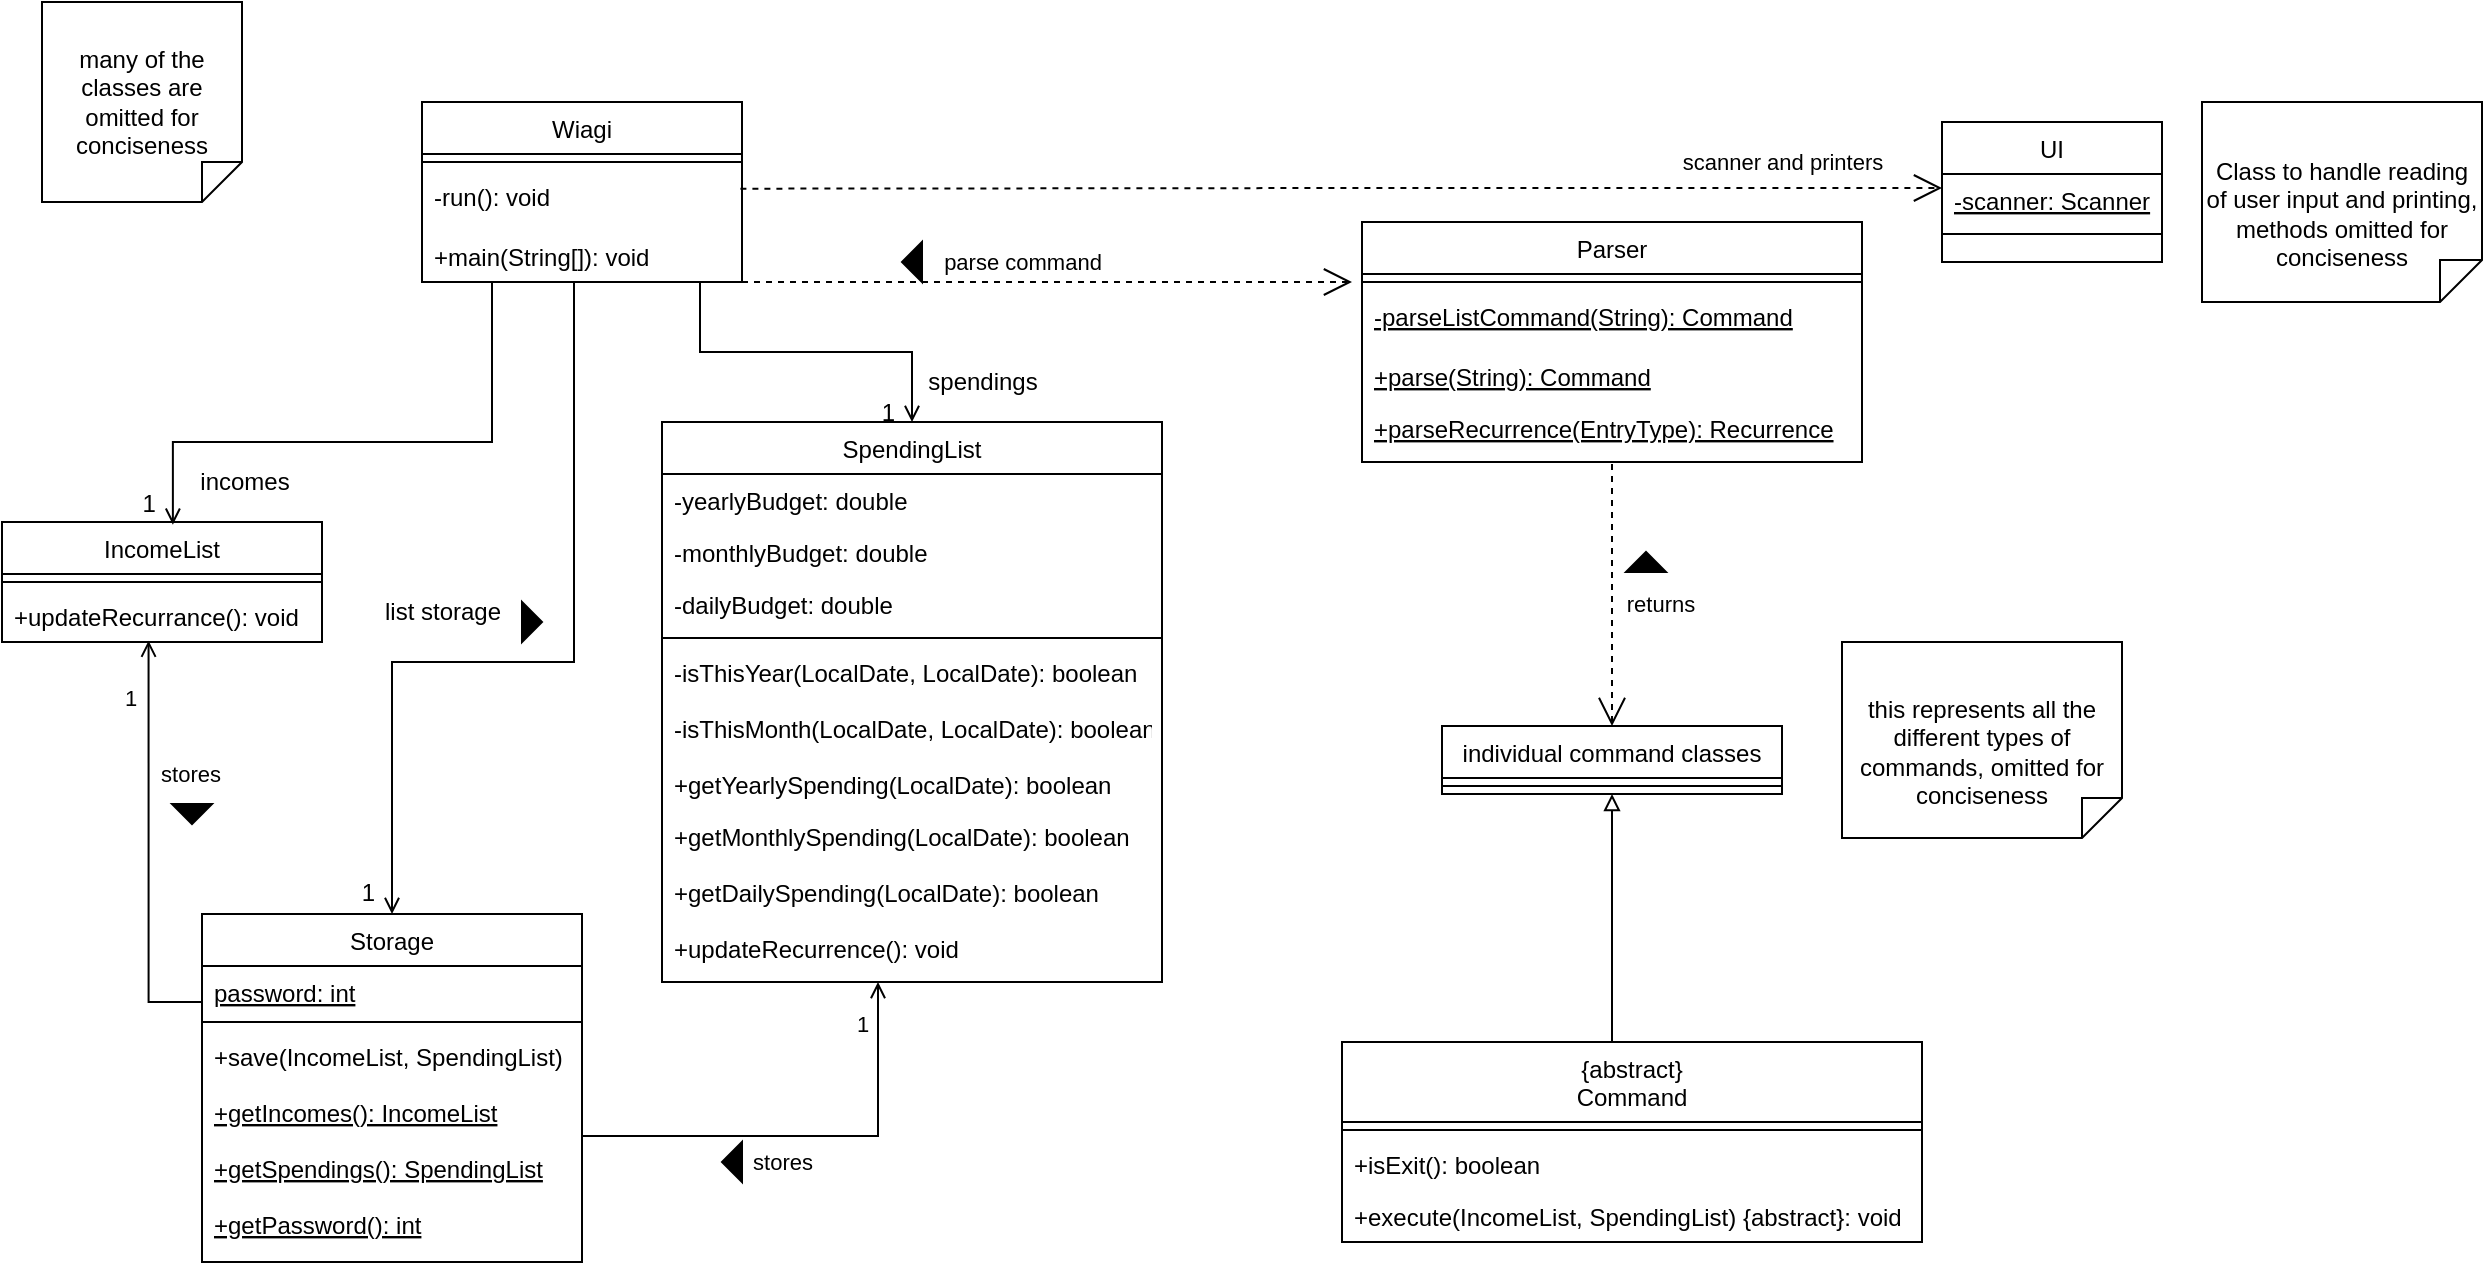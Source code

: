 <mxfile version="24.8.3">
  <diagram id="C5RBs43oDa-KdzZeNtuy" name="Page-1">
    <mxGraphModel dx="934" dy="682" grid="1" gridSize="10" guides="1" tooltips="1" connect="1" arrows="1" fold="1" page="1" pageScale="1" pageWidth="827" pageHeight="1169" math="0" shadow="0">
      <root>
        <mxCell id="WIyWlLk6GJQsqaUBKTNV-0" />
        <mxCell id="WIyWlLk6GJQsqaUBKTNV-1" parent="WIyWlLk6GJQsqaUBKTNV-0" />
        <mxCell id="zkfFHV4jXpPFQw0GAbJ--0" value="Wiagi" style="swimlane;fontStyle=0;align=center;verticalAlign=top;childLayout=stackLayout;horizontal=1;startSize=26;horizontalStack=0;resizeParent=1;resizeLast=0;collapsible=1;marginBottom=0;rounded=0;shadow=0;strokeWidth=1;" parent="WIyWlLk6GJQsqaUBKTNV-1" vertex="1">
          <mxGeometry x="220" y="80" width="160" height="90" as="geometry">
            <mxRectangle x="230" y="140" width="160" height="26" as="alternateBounds" />
          </mxGeometry>
        </mxCell>
        <mxCell id="zkfFHV4jXpPFQw0GAbJ--4" value="" style="line;html=1;strokeWidth=1;align=left;verticalAlign=middle;spacingTop=-1;spacingLeft=3;spacingRight=3;rotatable=0;labelPosition=right;points=[];portConstraint=eastwest;" parent="zkfFHV4jXpPFQw0GAbJ--0" vertex="1">
          <mxGeometry y="26" width="160" height="8" as="geometry" />
        </mxCell>
        <mxCell id="FbUPuorxbrIiWv-NIlxl-0" value="-run(): void" style="text;align=left;verticalAlign=top;spacingLeft=4;spacingRight=4;overflow=hidden;rotatable=0;points=[[0,0.5],[1,0.5]];portConstraint=eastwest;" parent="zkfFHV4jXpPFQw0GAbJ--0" vertex="1">
          <mxGeometry y="34" width="160" height="30" as="geometry" />
        </mxCell>
        <mxCell id="zkfFHV4jXpPFQw0GAbJ--5" value="+main(String[]): void" style="text;align=left;verticalAlign=top;spacingLeft=4;spacingRight=4;overflow=hidden;rotatable=0;points=[[0,0.5],[1,0.5]];portConstraint=eastwest;" parent="zkfFHV4jXpPFQw0GAbJ--0" vertex="1">
          <mxGeometry y="64" width="160" height="26" as="geometry" />
        </mxCell>
        <mxCell id="zkfFHV4jXpPFQw0GAbJ--6" value="IncomeList" style="swimlane;fontStyle=0;align=center;verticalAlign=top;childLayout=stackLayout;horizontal=1;startSize=26;horizontalStack=0;resizeParent=1;resizeLast=0;collapsible=1;marginBottom=0;rounded=0;shadow=0;strokeWidth=1;" parent="WIyWlLk6GJQsqaUBKTNV-1" vertex="1">
          <mxGeometry x="10" y="290" width="160" height="60" as="geometry">
            <mxRectangle x="130" y="380" width="160" height="26" as="alternateBounds" />
          </mxGeometry>
        </mxCell>
        <mxCell id="zkfFHV4jXpPFQw0GAbJ--9" value="" style="line;html=1;strokeWidth=1;align=left;verticalAlign=middle;spacingTop=-1;spacingLeft=3;spacingRight=3;rotatable=0;labelPosition=right;points=[];portConstraint=eastwest;" parent="zkfFHV4jXpPFQw0GAbJ--6" vertex="1">
          <mxGeometry y="26" width="160" height="8" as="geometry" />
        </mxCell>
        <mxCell id="zkfFHV4jXpPFQw0GAbJ--11" value="+updateRecurrance(): void" style="text;align=left;verticalAlign=top;spacingLeft=4;spacingRight=4;overflow=hidden;rotatable=0;points=[[0,0.5],[1,0.5]];portConstraint=eastwest;" parent="zkfFHV4jXpPFQw0GAbJ--6" vertex="1">
          <mxGeometry y="34" width="160" height="26" as="geometry" />
        </mxCell>
        <mxCell id="zkfFHV4jXpPFQw0GAbJ--13" value="Storage" style="swimlane;fontStyle=0;align=center;verticalAlign=top;childLayout=stackLayout;horizontal=1;startSize=26;horizontalStack=0;resizeParent=1;resizeLast=0;collapsible=1;marginBottom=0;rounded=0;shadow=0;strokeWidth=1;" parent="WIyWlLk6GJQsqaUBKTNV-1" vertex="1">
          <mxGeometry x="110" y="486" width="190" height="174" as="geometry">
            <mxRectangle x="340" y="380" width="170" height="26" as="alternateBounds" />
          </mxGeometry>
        </mxCell>
        <mxCell id="FbUPuorxbrIiWv-NIlxl-13" value="password: int" style="text;align=left;verticalAlign=top;spacingLeft=4;spacingRight=4;overflow=hidden;rotatable=0;points=[[0,0.5],[1,0.5]];portConstraint=eastwest;fontStyle=4" parent="zkfFHV4jXpPFQw0GAbJ--13" vertex="1">
          <mxGeometry y="26" width="190" height="24" as="geometry" />
        </mxCell>
        <mxCell id="zkfFHV4jXpPFQw0GAbJ--15" value="" style="line;html=1;strokeWidth=1;align=left;verticalAlign=middle;spacingTop=-1;spacingLeft=3;spacingRight=3;rotatable=0;labelPosition=right;points=[];portConstraint=eastwest;" parent="zkfFHV4jXpPFQw0GAbJ--13" vertex="1">
          <mxGeometry y="50" width="190" height="8" as="geometry" />
        </mxCell>
        <mxCell id="FbUPuorxbrIiWv-NIlxl-27" value="+save(IncomeList, SpendingList)" style="text;align=left;verticalAlign=top;spacingLeft=4;spacingRight=4;overflow=hidden;rotatable=0;points=[[0,0.5],[1,0.5]];portConstraint=eastwest;" parent="zkfFHV4jXpPFQw0GAbJ--13" vertex="1">
          <mxGeometry y="58" width="190" height="28" as="geometry" />
        </mxCell>
        <mxCell id="FbUPuorxbrIiWv-NIlxl-38" value="+getIncomes(): IncomeList" style="text;align=left;verticalAlign=top;spacingLeft=4;spacingRight=4;overflow=hidden;rotatable=0;points=[[0,0.5],[1,0.5]];portConstraint=eastwest;fontStyle=4" parent="zkfFHV4jXpPFQw0GAbJ--13" vertex="1">
          <mxGeometry y="86" width="190" height="28" as="geometry" />
        </mxCell>
        <mxCell id="FbUPuorxbrIiWv-NIlxl-39" value="+getSpendings(): SpendingList" style="text;align=left;verticalAlign=top;spacingLeft=4;spacingRight=4;overflow=hidden;rotatable=0;points=[[0,0.5],[1,0.5]];portConstraint=eastwest;fontStyle=4" parent="zkfFHV4jXpPFQw0GAbJ--13" vertex="1">
          <mxGeometry y="114" width="190" height="28" as="geometry" />
        </mxCell>
        <mxCell id="FbUPuorxbrIiWv-NIlxl-40" value="+getPassword(): int" style="text;align=left;verticalAlign=top;spacingLeft=4;spacingRight=4;overflow=hidden;rotatable=0;points=[[0,0.5],[1,0.5]];portConstraint=eastwest;fontStyle=4" parent="zkfFHV4jXpPFQw0GAbJ--13" vertex="1">
          <mxGeometry y="142" width="190" height="28" as="geometry" />
        </mxCell>
        <mxCell id="zkfFHV4jXpPFQw0GAbJ--17" value="SpendingList" style="swimlane;fontStyle=0;align=center;verticalAlign=top;childLayout=stackLayout;horizontal=1;startSize=26;horizontalStack=0;resizeParent=1;resizeLast=0;collapsible=1;marginBottom=0;rounded=0;shadow=0;strokeWidth=1;" parent="WIyWlLk6GJQsqaUBKTNV-1" vertex="1">
          <mxGeometry x="340" y="240" width="250" height="280" as="geometry">
            <mxRectangle x="550" y="140" width="160" height="26" as="alternateBounds" />
          </mxGeometry>
        </mxCell>
        <mxCell id="FbUPuorxbrIiWv-NIlxl-28" value="-yearlyBudget: double" style="text;align=left;verticalAlign=top;spacingLeft=4;spacingRight=4;overflow=hidden;rotatable=0;points=[[0,0.5],[1,0.5]];portConstraint=eastwest;rounded=0;shadow=0;html=0;fontStyle=0" parent="zkfFHV4jXpPFQw0GAbJ--17" vertex="1">
          <mxGeometry y="26" width="250" height="26" as="geometry" />
        </mxCell>
        <mxCell id="zkfFHV4jXpPFQw0GAbJ--22" value="-monthlyBudget: double" style="text;align=left;verticalAlign=top;spacingLeft=4;spacingRight=4;overflow=hidden;rotatable=0;points=[[0,0.5],[1,0.5]];portConstraint=eastwest;rounded=0;shadow=0;html=0;fontStyle=0" parent="zkfFHV4jXpPFQw0GAbJ--17" vertex="1">
          <mxGeometry y="52" width="250" height="26" as="geometry" />
        </mxCell>
        <mxCell id="zkfFHV4jXpPFQw0GAbJ--20" value="-dailyBudget: double" style="text;align=left;verticalAlign=top;spacingLeft=4;spacingRight=4;overflow=hidden;rotatable=0;points=[[0,0.5],[1,0.5]];portConstraint=eastwest;rounded=0;shadow=0;html=0;fontStyle=0" parent="zkfFHV4jXpPFQw0GAbJ--17" vertex="1">
          <mxGeometry y="78" width="250" height="26" as="geometry" />
        </mxCell>
        <mxCell id="zkfFHV4jXpPFQw0GAbJ--23" value="" style="line;html=1;strokeWidth=1;align=left;verticalAlign=middle;spacingTop=-1;spacingLeft=3;spacingRight=3;rotatable=0;labelPosition=right;points=[];portConstraint=eastwest;" parent="zkfFHV4jXpPFQw0GAbJ--17" vertex="1">
          <mxGeometry y="104" width="250" height="8" as="geometry" />
        </mxCell>
        <mxCell id="FbUPuorxbrIiWv-NIlxl-32" value="-isThisYear(LocalDate, LocalDate): boolean" style="text;align=left;verticalAlign=top;spacingLeft=4;spacingRight=4;overflow=hidden;rotatable=0;points=[[0,0.5],[1,0.5]];portConstraint=eastwest;" parent="zkfFHV4jXpPFQw0GAbJ--17" vertex="1">
          <mxGeometry y="112" width="250" height="28" as="geometry" />
        </mxCell>
        <mxCell id="FbUPuorxbrIiWv-NIlxl-33" value="-isThisMonth(LocalDate, LocalDate): boolean" style="text;align=left;verticalAlign=top;spacingLeft=4;spacingRight=4;overflow=hidden;rotatable=0;points=[[0,0.5],[1,0.5]];portConstraint=eastwest;" parent="zkfFHV4jXpPFQw0GAbJ--17" vertex="1">
          <mxGeometry y="140" width="250" height="28" as="geometry" />
        </mxCell>
        <mxCell id="zkfFHV4jXpPFQw0GAbJ--24" value="+getYearlySpending(LocalDate): boolean" style="text;align=left;verticalAlign=top;spacingLeft=4;spacingRight=4;overflow=hidden;rotatable=0;points=[[0,0.5],[1,0.5]];portConstraint=eastwest;" parent="zkfFHV4jXpPFQw0GAbJ--17" vertex="1">
          <mxGeometry y="168" width="250" height="26" as="geometry" />
        </mxCell>
        <mxCell id="FbUPuorxbrIiWv-NIlxl-30" value="+getMonthlySpending(LocalDate): boolean" style="text;align=left;verticalAlign=top;spacingLeft=4;spacingRight=4;overflow=hidden;rotatable=0;points=[[0,0.5],[1,0.5]];portConstraint=eastwest;" parent="zkfFHV4jXpPFQw0GAbJ--17" vertex="1">
          <mxGeometry y="194" width="250" height="28" as="geometry" />
        </mxCell>
        <mxCell id="FbUPuorxbrIiWv-NIlxl-31" value="+getDailySpending(LocalDate): boolean" style="text;align=left;verticalAlign=top;spacingLeft=4;spacingRight=4;overflow=hidden;rotatable=0;points=[[0,0.5],[1,0.5]];portConstraint=eastwest;" parent="zkfFHV4jXpPFQw0GAbJ--17" vertex="1">
          <mxGeometry y="222" width="250" height="28" as="geometry" />
        </mxCell>
        <mxCell id="zkfFHV4jXpPFQw0GAbJ--25" value="+updateRecurrence(): void&#xa;" style="text;align=left;verticalAlign=top;spacingLeft=4;spacingRight=4;overflow=hidden;rotatable=0;points=[[0,0.5],[1,0.5]];portConstraint=eastwest;" parent="zkfFHV4jXpPFQw0GAbJ--17" vertex="1">
          <mxGeometry y="250" width="250" height="28" as="geometry" />
        </mxCell>
        <mxCell id="zkfFHV4jXpPFQw0GAbJ--26" value="" style="endArrow=open;shadow=0;strokeWidth=1;rounded=0;curved=0;endFill=1;edgeStyle=elbowEdgeStyle;elbow=vertical;" parent="WIyWlLk6GJQsqaUBKTNV-1" target="zkfFHV4jXpPFQw0GAbJ--17" edge="1">
          <mxGeometry x="0.5" y="41" relative="1" as="geometry">
            <mxPoint x="359" y="170" as="sourcePoint" />
            <mxPoint x="540" y="192" as="targetPoint" />
            <mxPoint x="-40" y="32" as="offset" />
          </mxGeometry>
        </mxCell>
        <mxCell id="zkfFHV4jXpPFQw0GAbJ--27" value="" style="resizable=0;align=left;verticalAlign=bottom;labelBackgroundColor=none;fontSize=12;" parent="zkfFHV4jXpPFQw0GAbJ--26" connectable="0" vertex="1">
          <mxGeometry x="-1" relative="1" as="geometry">
            <mxPoint y="4" as="offset" />
          </mxGeometry>
        </mxCell>
        <mxCell id="zkfFHV4jXpPFQw0GAbJ--28" value="1" style="resizable=0;align=right;verticalAlign=bottom;labelBackgroundColor=none;fontSize=12;" parent="zkfFHV4jXpPFQw0GAbJ--26" connectable="0" vertex="1">
          <mxGeometry x="1" relative="1" as="geometry">
            <mxPoint x="-7" y="4" as="offset" />
          </mxGeometry>
        </mxCell>
        <mxCell id="zkfFHV4jXpPFQw0GAbJ--29" value="spendings" style="text;html=1;resizable=0;points=[];;align=center;verticalAlign=middle;labelBackgroundColor=none;rounded=0;shadow=0;strokeWidth=1;fontSize=12;" parent="zkfFHV4jXpPFQw0GAbJ--26" vertex="1" connectable="0">
          <mxGeometry x="0.5" y="49" relative="1" as="geometry">
            <mxPoint x="44" y="64" as="offset" />
          </mxGeometry>
        </mxCell>
        <mxCell id="FbUPuorxbrIiWv-NIlxl-2" value="" style="endArrow=open;shadow=0;strokeWidth=1;rounded=0;curved=0;endFill=1;edgeStyle=elbowEdgeStyle;elbow=vertical;entryX=0.534;entryY=0.023;entryDx=0;entryDy=0;entryPerimeter=0;" parent="WIyWlLk6GJQsqaUBKTNV-1" target="zkfFHV4jXpPFQw0GAbJ--6" edge="1">
          <mxGeometry x="0.5" y="41" relative="1" as="geometry">
            <mxPoint x="255" y="170" as="sourcePoint" />
            <mxPoint x="160" y="300" as="targetPoint" />
            <mxPoint x="-40" y="32" as="offset" />
            <Array as="points">
              <mxPoint x="170" y="250" />
            </Array>
          </mxGeometry>
        </mxCell>
        <mxCell id="FbUPuorxbrIiWv-NIlxl-3" value="" style="resizable=0;align=left;verticalAlign=bottom;labelBackgroundColor=none;fontSize=12;" parent="FbUPuorxbrIiWv-NIlxl-2" connectable="0" vertex="1">
          <mxGeometry x="-1" relative="1" as="geometry">
            <mxPoint y="4" as="offset" />
          </mxGeometry>
        </mxCell>
        <mxCell id="FbUPuorxbrIiWv-NIlxl-4" value="1" style="resizable=0;align=right;verticalAlign=bottom;labelBackgroundColor=none;fontSize=12;" parent="FbUPuorxbrIiWv-NIlxl-2" connectable="0" vertex="1">
          <mxGeometry x="1" relative="1" as="geometry">
            <mxPoint x="-7" y="-2" as="offset" />
          </mxGeometry>
        </mxCell>
        <mxCell id="FbUPuorxbrIiWv-NIlxl-5" value="incomes" style="text;html=1;resizable=0;points=[];;align=center;verticalAlign=middle;labelBackgroundColor=none;rounded=0;shadow=0;strokeWidth=1;fontSize=12;" parent="FbUPuorxbrIiWv-NIlxl-2" vertex="1" connectable="0">
          <mxGeometry x="0.5" y="49" relative="1" as="geometry">
            <mxPoint x="6" y="-29" as="offset" />
          </mxGeometry>
        </mxCell>
        <mxCell id="FbUPuorxbrIiWv-NIlxl-8" value="" style="endArrow=open;shadow=0;strokeWidth=1;rounded=0;curved=0;endFill=1;edgeStyle=elbowEdgeStyle;elbow=vertical;entryX=0.5;entryY=0;entryDx=0;entryDy=0;" parent="WIyWlLk6GJQsqaUBKTNV-1" target="zkfFHV4jXpPFQw0GAbJ--13" edge="1">
          <mxGeometry x="0.5" y="41" relative="1" as="geometry">
            <mxPoint x="296" y="170" as="sourcePoint" />
            <mxPoint x="247.5" y="288" as="targetPoint" />
            <mxPoint x="-40" y="32" as="offset" />
            <Array as="points">
              <mxPoint x="290" y="360" />
            </Array>
          </mxGeometry>
        </mxCell>
        <mxCell id="FbUPuorxbrIiWv-NIlxl-9" value="" style="resizable=0;align=left;verticalAlign=bottom;labelBackgroundColor=none;fontSize=12;" parent="FbUPuorxbrIiWv-NIlxl-8" connectable="0" vertex="1">
          <mxGeometry x="-1" relative="1" as="geometry">
            <mxPoint y="4" as="offset" />
          </mxGeometry>
        </mxCell>
        <mxCell id="FbUPuorxbrIiWv-NIlxl-10" value="1" style="resizable=0;align=right;verticalAlign=bottom;labelBackgroundColor=none;fontSize=12;" parent="FbUPuorxbrIiWv-NIlxl-8" connectable="0" vertex="1">
          <mxGeometry x="1" relative="1" as="geometry">
            <mxPoint x="-7" y="-2" as="offset" />
          </mxGeometry>
        </mxCell>
        <mxCell id="FbUPuorxbrIiWv-NIlxl-11" value="list storage" style="text;html=1;resizable=0;points=[];;align=center;verticalAlign=middle;labelBackgroundColor=none;rounded=0;shadow=0;strokeWidth=1;fontSize=12;" parent="FbUPuorxbrIiWv-NIlxl-8" vertex="1" connectable="0">
          <mxGeometry x="0.5" y="49" relative="1" as="geometry">
            <mxPoint x="-24" y="-50" as="offset" />
          </mxGeometry>
        </mxCell>
        <mxCell id="FbUPuorxbrIiWv-NIlxl-14" style="edgeStyle=orthogonalEdgeStyle;rounded=0;orthogonalLoop=1;jettySize=auto;html=1;entryX=0.458;entryY=0.974;entryDx=0;entryDy=0;entryPerimeter=0;endArrow=open;endFill=0;" parent="WIyWlLk6GJQsqaUBKTNV-1" source="FbUPuorxbrIiWv-NIlxl-13" target="zkfFHV4jXpPFQw0GAbJ--11" edge="1">
          <mxGeometry relative="1" as="geometry">
            <Array as="points">
              <mxPoint x="83" y="530" />
            </Array>
          </mxGeometry>
        </mxCell>
        <mxCell id="FbUPuorxbrIiWv-NIlxl-43" value="1" style="edgeLabel;html=1;align=center;verticalAlign=middle;resizable=0;points=[];" parent="FbUPuorxbrIiWv-NIlxl-14" vertex="1" connectable="0">
          <mxGeometry x="0.892" y="1" relative="1" as="geometry">
            <mxPoint x="-9" y="17" as="offset" />
          </mxGeometry>
        </mxCell>
        <mxCell id="FbUPuorxbrIiWv-NIlxl-44" value="stores" style="edgeLabel;html=1;align=center;verticalAlign=middle;resizable=0;points=[];" parent="FbUPuorxbrIiWv-NIlxl-14" vertex="1" connectable="0">
          <mxGeometry x="0.821" y="-3" relative="1" as="geometry">
            <mxPoint x="17" y="48" as="offset" />
          </mxGeometry>
        </mxCell>
        <mxCell id="FbUPuorxbrIiWv-NIlxl-16" value="" style="resizable=0;align=right;verticalAlign=bottom;labelBackgroundColor=none;fontSize=12;" parent="WIyWlLk6GJQsqaUBKTNV-1" connectable="0" vertex="1">
          <mxGeometry x="190" y="319.997" as="geometry">
            <mxPoint x="10" y="9" as="offset" />
          </mxGeometry>
        </mxCell>
        <mxCell id="FbUPuorxbrIiWv-NIlxl-18" value="" style="resizable=0;align=right;verticalAlign=bottom;labelBackgroundColor=none;fontSize=12;" parent="WIyWlLk6GJQsqaUBKTNV-1" connectable="0" vertex="1">
          <mxGeometry x="240" y="309.997" as="geometry">
            <mxPoint x="410" y="42" as="offset" />
          </mxGeometry>
        </mxCell>
        <mxCell id="FbUPuorxbrIiWv-NIlxl-17" style="edgeStyle=orthogonalEdgeStyle;rounded=0;orthogonalLoop=1;jettySize=auto;html=1;endArrow=open;endFill=0;" parent="WIyWlLk6GJQsqaUBKTNV-1" edge="1">
          <mxGeometry relative="1" as="geometry">
            <mxPoint x="448" y="520" as="targetPoint" />
            <Array as="points">
              <mxPoint x="448" y="597" />
            </Array>
            <mxPoint x="300" y="597" as="sourcePoint" />
          </mxGeometry>
        </mxCell>
        <mxCell id="FbUPuorxbrIiWv-NIlxl-41" value="stores" style="edgeLabel;html=1;align=center;verticalAlign=middle;resizable=0;points=[];" parent="FbUPuorxbrIiWv-NIlxl-17" vertex="1" connectable="0">
          <mxGeometry x="0.781" y="1" relative="1" as="geometry">
            <mxPoint x="-47" y="65" as="offset" />
          </mxGeometry>
        </mxCell>
        <mxCell id="FbUPuorxbrIiWv-NIlxl-42" value="1" style="edgeLabel;html=1;align=center;verticalAlign=middle;resizable=0;points=[];" parent="FbUPuorxbrIiWv-NIlxl-17" vertex="1" connectable="0">
          <mxGeometry x="0.82" y="2" relative="1" as="geometry">
            <mxPoint x="-6" as="offset" />
          </mxGeometry>
        </mxCell>
        <mxCell id="FbUPuorxbrIiWv-NIlxl-49" value="UI" style="swimlane;fontStyle=0;align=center;verticalAlign=top;childLayout=stackLayout;horizontal=1;startSize=26;horizontalStack=0;resizeParent=1;resizeLast=0;collapsible=1;marginBottom=0;rounded=0;shadow=0;strokeWidth=1;" parent="WIyWlLk6GJQsqaUBKTNV-1" vertex="1">
          <mxGeometry x="980" y="90" width="110" height="70" as="geometry">
            <mxRectangle x="980" y="90" width="160" height="26" as="alternateBounds" />
          </mxGeometry>
        </mxCell>
        <mxCell id="FbUPuorxbrIiWv-NIlxl-61" value="-scanner: Scanner" style="text;align=left;verticalAlign=top;spacingLeft=4;spacingRight=4;overflow=hidden;rotatable=0;points=[[0,0.5],[1,0.5]];portConstraint=eastwest;rounded=0;shadow=0;html=0;fontStyle=4" parent="FbUPuorxbrIiWv-NIlxl-49" vertex="1">
          <mxGeometry y="26" width="110" height="26" as="geometry" />
        </mxCell>
        <mxCell id="FbUPuorxbrIiWv-NIlxl-62" value="" style="line;html=1;strokeWidth=1;align=left;verticalAlign=middle;spacingTop=-1;spacingLeft=3;spacingRight=3;rotatable=0;labelPosition=right;points=[];portConstraint=eastwest;" parent="FbUPuorxbrIiWv-NIlxl-49" vertex="1">
          <mxGeometry y="52" width="110" height="8" as="geometry" />
        </mxCell>
        <mxCell id="FbUPuorxbrIiWv-NIlxl-57" value="scanner and printers" style="endArrow=open;endSize=12;dashed=1;html=1;rounded=0;exitX=0.995;exitY=0.359;exitDx=0;exitDy=0;exitPerimeter=0;entryX=0;entryY=0.5;entryDx=0;entryDy=0;" parent="WIyWlLk6GJQsqaUBKTNV-1" edge="1">
          <mxGeometry x="0.734" y="13" width="160" relative="1" as="geometry">
            <mxPoint x="379.2" y="123.334" as="sourcePoint" />
            <mxPoint x="980" y="123" as="targetPoint" />
            <Array as="points">
              <mxPoint x="700" y="123" />
            </Array>
            <mxPoint as="offset" />
          </mxGeometry>
        </mxCell>
        <mxCell id="FbUPuorxbrIiWv-NIlxl-66" value="Parser" style="swimlane;fontStyle=0;align=center;verticalAlign=top;childLayout=stackLayout;horizontal=1;startSize=26;horizontalStack=0;resizeParent=1;resizeLast=0;collapsible=1;marginBottom=0;rounded=0;shadow=0;strokeWidth=1;" parent="WIyWlLk6GJQsqaUBKTNV-1" vertex="1">
          <mxGeometry x="690" y="140" width="250" height="120" as="geometry">
            <mxRectangle x="230" y="140" width="160" height="26" as="alternateBounds" />
          </mxGeometry>
        </mxCell>
        <mxCell id="FbUPuorxbrIiWv-NIlxl-67" value="" style="line;html=1;strokeWidth=1;align=left;verticalAlign=middle;spacingTop=-1;spacingLeft=3;spacingRight=3;rotatable=0;labelPosition=right;points=[];portConstraint=eastwest;" parent="FbUPuorxbrIiWv-NIlxl-66" vertex="1">
          <mxGeometry y="26" width="250" height="8" as="geometry" />
        </mxCell>
        <mxCell id="FbUPuorxbrIiWv-NIlxl-70" value="-parseListCommand(String): Command" style="text;align=left;verticalAlign=top;spacingLeft=4;spacingRight=4;overflow=hidden;rotatable=0;points=[[0,0.5],[1,0.5]];portConstraint=eastwest;fontStyle=4" parent="FbUPuorxbrIiWv-NIlxl-66" vertex="1">
          <mxGeometry y="34" width="250" height="30" as="geometry" />
        </mxCell>
        <mxCell id="FbUPuorxbrIiWv-NIlxl-68" value="+parse(String): Command" style="text;align=left;verticalAlign=top;spacingLeft=4;spacingRight=4;overflow=hidden;rotatable=0;points=[[0,0.5],[1,0.5]];portConstraint=eastwest;fontStyle=4" parent="FbUPuorxbrIiWv-NIlxl-66" vertex="1">
          <mxGeometry y="64" width="250" height="26" as="geometry" />
        </mxCell>
        <mxCell id="FbUPuorxbrIiWv-NIlxl-93" value="+parseRecurrence(EntryType): Recurrence" style="text;align=left;verticalAlign=top;spacingLeft=4;spacingRight=4;overflow=hidden;rotatable=0;points=[[0,0.5],[1,0.5]];portConstraint=eastwest;fontStyle=4" parent="FbUPuorxbrIiWv-NIlxl-66" vertex="1">
          <mxGeometry y="90" width="250" height="30" as="geometry" />
        </mxCell>
        <mxCell id="FbUPuorxbrIiWv-NIlxl-87" value="parse command" style="endArrow=open;endSize=12;dashed=1;html=1;rounded=0;" parent="WIyWlLk6GJQsqaUBKTNV-1" edge="1">
          <mxGeometry x="-0.082" y="10" width="160" relative="1" as="geometry">
            <mxPoint x="380" y="170" as="sourcePoint" />
            <mxPoint x="685" y="170" as="targetPoint" />
            <Array as="points">
              <mxPoint x="600" y="170" />
            </Array>
            <mxPoint as="offset" />
          </mxGeometry>
        </mxCell>
        <mxCell id="FbUPuorxbrIiWv-NIlxl-106" style="edgeStyle=orthogonalEdgeStyle;rounded=0;orthogonalLoop=1;jettySize=auto;html=1;exitX=0.5;exitY=0;exitDx=0;exitDy=0;entryX=0.5;entryY=1;entryDx=0;entryDy=0;endArrow=block;endFill=0;" parent="WIyWlLk6GJQsqaUBKTNV-1" source="FbUPuorxbrIiWv-NIlxl-95" target="FbUPuorxbrIiWv-NIlxl-101" edge="1">
          <mxGeometry relative="1" as="geometry">
            <Array as="points">
              <mxPoint x="815" y="510" />
              <mxPoint x="815" y="510" />
            </Array>
          </mxGeometry>
        </mxCell>
        <mxCell id="FbUPuorxbrIiWv-NIlxl-95" value="&lt;span style=&quot;font-weight: 400;&quot;&gt;{abstract}&lt;br&gt;Command&lt;/span&gt;" style="swimlane;fontStyle=1;align=center;verticalAlign=top;childLayout=stackLayout;horizontal=1;startSize=40;horizontalStack=0;resizeParent=1;resizeParentMax=0;resizeLast=0;collapsible=1;marginBottom=0;whiteSpace=wrap;html=1;" parent="WIyWlLk6GJQsqaUBKTNV-1" vertex="1">
          <mxGeometry x="680" y="550" width="290" height="100" as="geometry" />
        </mxCell>
        <mxCell id="FbUPuorxbrIiWv-NIlxl-97" value="" style="line;strokeWidth=1;fillColor=none;align=left;verticalAlign=middle;spacingTop=-1;spacingLeft=3;spacingRight=3;rotatable=0;labelPosition=right;points=[];portConstraint=eastwest;strokeColor=inherit;" parent="FbUPuorxbrIiWv-NIlxl-95" vertex="1">
          <mxGeometry y="40" width="290" height="8" as="geometry" />
        </mxCell>
        <mxCell id="FbUPuorxbrIiWv-NIlxl-98" value="+isExit(): boolean" style="text;strokeColor=none;fillColor=none;align=left;verticalAlign=top;spacingLeft=4;spacingRight=4;overflow=hidden;rotatable=0;points=[[0,0.5],[1,0.5]];portConstraint=eastwest;whiteSpace=wrap;html=1;" parent="FbUPuorxbrIiWv-NIlxl-95" vertex="1">
          <mxGeometry y="48" width="290" height="26" as="geometry" />
        </mxCell>
        <mxCell id="FbUPuorxbrIiWv-NIlxl-100" value="+execute(IncomeList, SpendingList) {abstract}: void" style="text;strokeColor=none;fillColor=none;align=left;verticalAlign=top;spacingLeft=4;spacingRight=4;overflow=hidden;rotatable=0;points=[[0,0.5],[1,0.5]];portConstraint=eastwest;whiteSpace=wrap;html=1;" parent="FbUPuorxbrIiWv-NIlxl-95" vertex="1">
          <mxGeometry y="74" width="290" height="26" as="geometry" />
        </mxCell>
        <mxCell id="FbUPuorxbrIiWv-NIlxl-101" value="&lt;span style=&quot;font-weight: normal;&quot;&gt;individual command classes&lt;/span&gt;" style="swimlane;fontStyle=1;align=center;verticalAlign=top;childLayout=stackLayout;horizontal=1;startSize=26;horizontalStack=0;resizeParent=1;resizeParentMax=0;resizeLast=0;collapsible=1;marginBottom=0;whiteSpace=wrap;html=1;" parent="WIyWlLk6GJQsqaUBKTNV-1" vertex="1">
          <mxGeometry x="730" y="392" width="170" height="34" as="geometry">
            <mxRectangle x="720" y="392" width="190" height="30" as="alternateBounds" />
          </mxGeometry>
        </mxCell>
        <mxCell id="FbUPuorxbrIiWv-NIlxl-103" value="" style="line;strokeWidth=1;fillColor=none;align=left;verticalAlign=middle;spacingTop=-1;spacingLeft=3;spacingRight=3;rotatable=0;labelPosition=right;points=[];portConstraint=eastwest;strokeColor=inherit;" parent="FbUPuorxbrIiWv-NIlxl-101" vertex="1">
          <mxGeometry y="26" width="170" height="8" as="geometry" />
        </mxCell>
        <mxCell id="FbUPuorxbrIiWv-NIlxl-107" value="returns" style="endArrow=open;endSize=12;dashed=1;html=1;rounded=0;entryX=0.5;entryY=0;entryDx=0;entryDy=0;" parent="WIyWlLk6GJQsqaUBKTNV-1" target="FbUPuorxbrIiWv-NIlxl-101" edge="1">
          <mxGeometry x="0.059" y="24" width="160" relative="1" as="geometry">
            <mxPoint x="815" y="261" as="sourcePoint" />
            <mxPoint x="790" y="390" as="targetPoint" />
            <mxPoint as="offset" />
          </mxGeometry>
        </mxCell>
        <mxCell id="FbUPuorxbrIiWv-NIlxl-110" value="many of the classes are omitted for conciseness" style="shape=note;size=20;whiteSpace=wrap;html=1;flipV=1;" parent="WIyWlLk6GJQsqaUBKTNV-1" vertex="1">
          <mxGeometry x="30" y="30" width="100" height="100" as="geometry" />
        </mxCell>
        <mxCell id="FbUPuorxbrIiWv-NIlxl-58" value="Class to handle reading of user input and printing, methods omitted for conciseness" style="shape=note2;boundedLbl=1;whiteSpace=wrap;html=1;size=21;verticalAlign=top;align=center;flipV=1;" parent="WIyWlLk6GJQsqaUBKTNV-1" vertex="1">
          <mxGeometry x="1110" y="80" width="140" height="100" as="geometry" />
        </mxCell>
        <mxCell id="FbUPuorxbrIiWv-NIlxl-105" value="this represents all the different types of commands, omitted for conciseness" style="shape=note2;boundedLbl=1;whiteSpace=wrap;html=1;size=20;verticalAlign=top;align=center;flipV=1;" parent="WIyWlLk6GJQsqaUBKTNV-1" vertex="1">
          <mxGeometry x="930" y="350" width="140" height="98" as="geometry" />
        </mxCell>
        <mxCell id="58nQvnLy_5igKmgM0P-T-12" value="" style="triangle;whiteSpace=wrap;html=1;fillColor=#000000;rotation=-90;" vertex="1" parent="WIyWlLk6GJQsqaUBKTNV-1">
          <mxGeometry x="827" y="300" width="10" height="20" as="geometry" />
        </mxCell>
        <mxCell id="58nQvnLy_5igKmgM0P-T-13" value="" style="triangle;whiteSpace=wrap;html=1;fillColor=#000000;rotation=-180;" vertex="1" parent="WIyWlLk6GJQsqaUBKTNV-1">
          <mxGeometry x="460" y="150" width="10" height="20" as="geometry" />
        </mxCell>
        <mxCell id="58nQvnLy_5igKmgM0P-T-17" value="" style="triangle;whiteSpace=wrap;html=1;fillColor=#000000;rotation=0;" vertex="1" parent="WIyWlLk6GJQsqaUBKTNV-1">
          <mxGeometry x="270" y="330" width="10" height="20" as="geometry" />
        </mxCell>
        <mxCell id="58nQvnLy_5igKmgM0P-T-18" value="" style="triangle;whiteSpace=wrap;html=1;fillColor=#000000;rotation=90;" vertex="1" parent="WIyWlLk6GJQsqaUBKTNV-1">
          <mxGeometry x="100" y="426" width="10" height="20" as="geometry" />
        </mxCell>
        <mxCell id="58nQvnLy_5igKmgM0P-T-19" value="" style="triangle;whiteSpace=wrap;html=1;fillColor=#000000;rotation=-180;" vertex="1" parent="WIyWlLk6GJQsqaUBKTNV-1">
          <mxGeometry x="370" y="600" width="10" height="20" as="geometry" />
        </mxCell>
      </root>
    </mxGraphModel>
  </diagram>
</mxfile>
